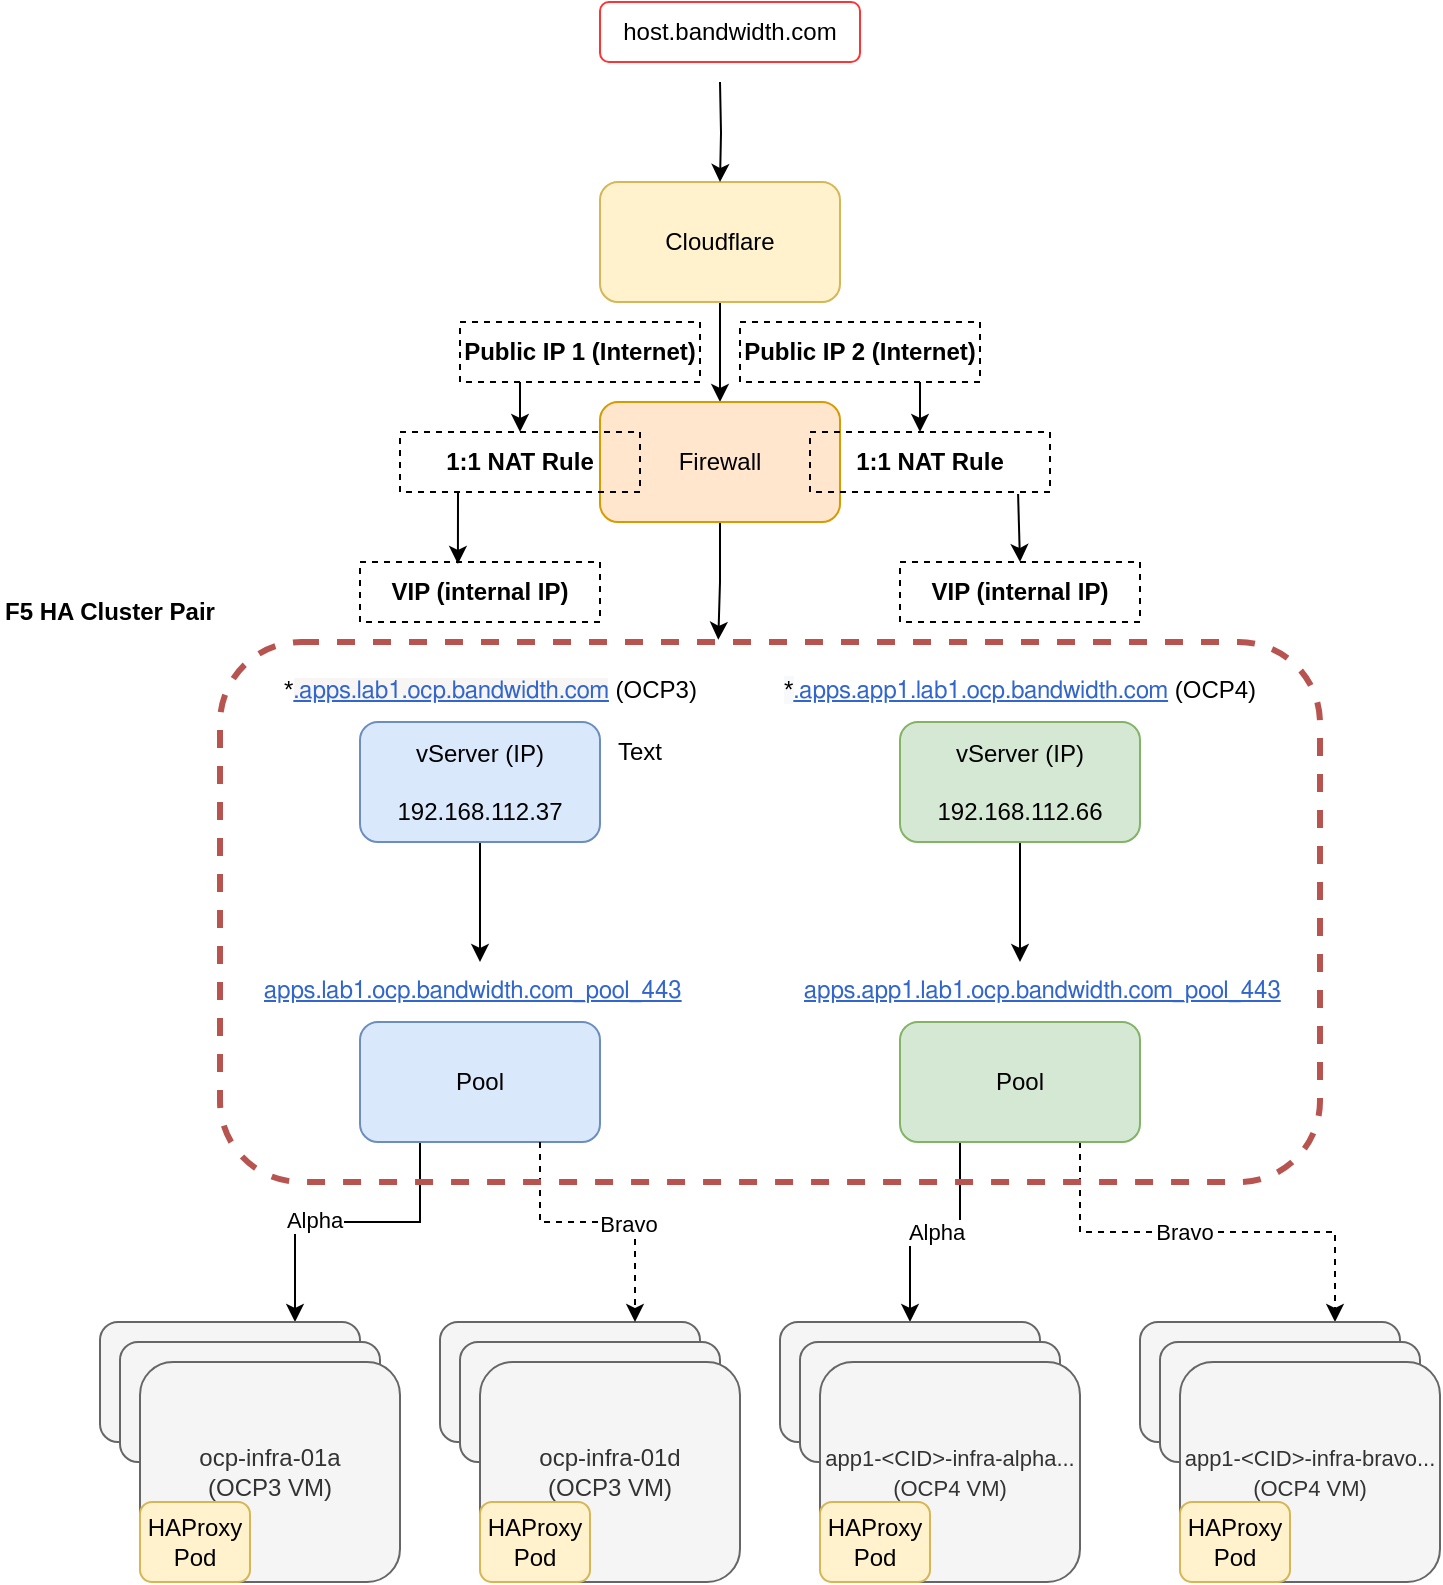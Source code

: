 <mxfile version="20.3.3" type="github">
  <diagram id="TCDswJjDwNzpMDkBt3JM" name="Page-1">
    <mxGraphModel dx="798" dy="769" grid="1" gridSize="10" guides="1" tooltips="1" connect="1" arrows="1" fold="1" page="1" pageScale="1" pageWidth="850" pageHeight="1100" math="0" shadow="0">
      <root>
        <mxCell id="0" />
        <mxCell id="1" parent="0" />
        <mxCell id="CugYbbwGqNb5f2R3cSzR-5" style="edgeStyle=orthogonalEdgeStyle;rounded=0;orthogonalLoop=1;jettySize=auto;html=1;" parent="1" source="CugYbbwGqNb5f2R3cSzR-1" edge="1">
          <mxGeometry relative="1" as="geometry">
            <mxPoint x="330" y="550" as="targetPoint" />
          </mxGeometry>
        </mxCell>
        <mxCell id="CugYbbwGqNb5f2R3cSzR-1" value="vServer (IP)&lt;br&gt;&lt;br&gt;192.168.112.37" style="rounded=1;whiteSpace=wrap;html=1;fillColor=#dae8fc;strokeColor=#6c8ebf;" parent="1" vertex="1">
          <mxGeometry x="270" y="430" width="120" height="60" as="geometry" />
        </mxCell>
        <mxCell id="CugYbbwGqNb5f2R3cSzR-7" style="edgeStyle=orthogonalEdgeStyle;rounded=0;orthogonalLoop=1;jettySize=auto;html=1;" parent="1" source="CugYbbwGqNb5f2R3cSzR-2" edge="1">
          <mxGeometry relative="1" as="geometry">
            <mxPoint x="600" y="550" as="targetPoint" />
          </mxGeometry>
        </mxCell>
        <mxCell id="CugYbbwGqNb5f2R3cSzR-2" value="vServer (IP)&lt;br&gt;&lt;br&gt;192.168.112.66" style="rounded=1;whiteSpace=wrap;html=1;fillColor=#d5e8d4;strokeColor=#82b366;" parent="1" vertex="1">
          <mxGeometry x="540" y="430" width="120" height="60" as="geometry" />
        </mxCell>
        <mxCell id="CugYbbwGqNb5f2R3cSzR-3" value="&lt;span style=&quot;color: rgb(0 , 0 , 0) ; font-family: &amp;#34;helvetica&amp;#34; ; font-size: 12px ; font-style: normal ; font-weight: 400 ; letter-spacing: normal ; text-align: center ; text-indent: 0px ; text-transform: none ; word-spacing: 0px ; background-color: rgb(248 , 249 , 250) ; display: inline ; float: none&quot;&gt;*&lt;/span&gt;&lt;a id=&quot;&quot; title=&quot;&quot; target=&quot;&quot; class=&quot;&quot; href=&quot;https://lb-01a.lab1.bwnet.us/tmui/Control/jspmap/tmui/locallb/virtual_server/properties.jsp?name=/platform/star.apps.app1.lab1.ocp.bandwidth.com_vs_443&quot; style=&quot;font-size: 12px ; font-style: normal ; font-weight: 400 ; letter-spacing: normal ; text-indent: 0px ; text-transform: none ; word-spacing: 0px ; color: rgb(51 , 102 , 204) ; cursor: pointer ; font-family: &amp;#34;freesans&amp;#34; , &amp;#34;arial&amp;#34; , &amp;#34;helvetica&amp;#34; , sans-serif ; text-align: -webkit-left ; background-color: rgb(255 , 255 , 255)&quot;&gt;.apps.app1.lab1.ocp.bandwidth.com&lt;/a&gt;&amp;nbsp;(OCP4)" style="text;whiteSpace=wrap;html=1;" parent="1" vertex="1">
          <mxGeometry x="480" y="400" width="220" height="30" as="geometry" />
        </mxCell>
        <mxCell id="CugYbbwGqNb5f2R3cSzR-4" value="*&lt;a id=&quot;&quot; title=&quot;&quot; target=&quot;&quot; class=&quot;&quot; href=&quot;https://lb-01a.lab1.bwnet.us/tmui/Control/jspmap/tmui/locallb/virtual_server/properties.jsp?name=/Common/star.apps.lab1.ocp.bandwidth.com_vs_443&quot; style=&quot;font-size: 12px ; text-decoration: underline ; color: rgb(51 , 102 , 204) ; cursor: pointer ; font-family: &amp;#34;freesans&amp;#34; , &amp;#34;arial&amp;#34; , &amp;#34;helvetica&amp;#34; , sans-serif ; font-style: normal ; font-weight: 400 ; letter-spacing: normal ; text-align: -webkit-left ; text-indent: 0px ; text-transform: none ; word-spacing: 0px ; background-color: rgb(247 , 246 , 245)&quot;&gt;.apps.lab1.ocp.bandwidth.com&lt;/a&gt;&amp;nbsp;(OCP3)" style="text;whiteSpace=wrap;html=1;" parent="1" vertex="1">
          <mxGeometry x="230" y="400" width="250" height="30" as="geometry" />
        </mxCell>
        <mxCell id="CugYbbwGqNb5f2R3cSzR-13" style="edgeStyle=orthogonalEdgeStyle;rounded=0;orthogonalLoop=1;jettySize=auto;html=1;entryX=0.75;entryY=0;entryDx=0;entryDy=0;exitX=0.25;exitY=1;exitDx=0;exitDy=0;" parent="1" source="CugYbbwGqNb5f2R3cSzR-6" target="CugYbbwGqNb5f2R3cSzR-9" edge="1">
          <mxGeometry relative="1" as="geometry">
            <Array as="points">
              <mxPoint x="300" y="680" />
              <mxPoint x="238" y="680" />
            </Array>
          </mxGeometry>
        </mxCell>
        <mxCell id="CugYbbwGqNb5f2R3cSzR-27" value="Alpha" style="edgeLabel;html=1;align=center;verticalAlign=middle;resizable=0;points=[];" parent="CugYbbwGqNb5f2R3cSzR-13" vertex="1" connectable="0">
          <mxGeometry x="0.219" y="-1" relative="1" as="geometry">
            <mxPoint as="offset" />
          </mxGeometry>
        </mxCell>
        <mxCell id="CugYbbwGqNb5f2R3cSzR-6" value="Pool" style="rounded=1;whiteSpace=wrap;html=1;fillColor=#dae8fc;strokeColor=#6c8ebf;" parent="1" vertex="1">
          <mxGeometry x="270" y="580" width="120" height="60" as="geometry" />
        </mxCell>
        <mxCell id="CugYbbwGqNb5f2R3cSzR-17" value="Alpha" style="edgeStyle=orthogonalEdgeStyle;rounded=0;orthogonalLoop=1;jettySize=auto;html=1;entryX=0.5;entryY=0;entryDx=0;entryDy=0;exitX=0.25;exitY=1;exitDx=0;exitDy=0;" parent="1" source="CugYbbwGqNb5f2R3cSzR-8" target="CugYbbwGqNb5f2R3cSzR-14" edge="1">
          <mxGeometry relative="1" as="geometry" />
        </mxCell>
        <mxCell id="CugYbbwGqNb5f2R3cSzR-34" style="edgeStyle=orthogonalEdgeStyle;rounded=0;orthogonalLoop=1;jettySize=auto;html=1;entryX=0.75;entryY=0;entryDx=0;entryDy=0;exitX=0.75;exitY=1;exitDx=0;exitDy=0;dashed=1;" parent="1" source="CugYbbwGqNb5f2R3cSzR-8" target="CugYbbwGqNb5f2R3cSzR-30" edge="1">
          <mxGeometry relative="1" as="geometry" />
        </mxCell>
        <mxCell id="CugYbbwGqNb5f2R3cSzR-35" value="Bravo" style="edgeLabel;html=1;align=center;verticalAlign=middle;resizable=0;points=[];" parent="CugYbbwGqNb5f2R3cSzR-34" vertex="1" connectable="0">
          <mxGeometry x="-0.108" relative="1" as="geometry">
            <mxPoint as="offset" />
          </mxGeometry>
        </mxCell>
        <mxCell id="CugYbbwGqNb5f2R3cSzR-8" value="Pool" style="rounded=1;whiteSpace=wrap;html=1;fillColor=#d5e8d4;strokeColor=#82b366;" parent="1" vertex="1">
          <mxGeometry x="540" y="580" width="120" height="60" as="geometry" />
        </mxCell>
        <mxCell id="CugYbbwGqNb5f2R3cSzR-9" value="ocp-infra-01a (VM)" style="rounded=1;whiteSpace=wrap;html=1;fillColor=#f5f5f5;strokeColor=#666666;fontColor=#333333;" parent="1" vertex="1">
          <mxGeometry x="140" y="730" width="130" height="60" as="geometry" />
        </mxCell>
        <mxCell id="CugYbbwGqNb5f2R3cSzR-10" value="ocp-infra-01a (VM)" style="rounded=1;whiteSpace=wrap;html=1;fillColor=#f5f5f5;strokeColor=#666666;fontColor=#333333;" parent="1" vertex="1">
          <mxGeometry x="150" y="740" width="130" height="60" as="geometry" />
        </mxCell>
        <mxCell id="CugYbbwGqNb5f2R3cSzR-11" value="ocp-infra-01a &lt;br&gt;(OCP3 VM)" style="rounded=1;whiteSpace=wrap;html=1;fillColor=#f5f5f5;strokeColor=#666666;fontColor=#333333;" parent="1" vertex="1">
          <mxGeometry x="160" y="750" width="130" height="110" as="geometry" />
        </mxCell>
        <mxCell id="CugYbbwGqNb5f2R3cSzR-14" value="ocp-infra-01a (VM)" style="rounded=1;whiteSpace=wrap;html=1;fillColor=#f5f5f5;strokeColor=#666666;fontColor=#333333;" parent="1" vertex="1">
          <mxGeometry x="480" y="730" width="130" height="60" as="geometry" />
        </mxCell>
        <mxCell id="CugYbbwGqNb5f2R3cSzR-15" value="ocp-infra-01a (VM)" style="rounded=1;whiteSpace=wrap;html=1;fillColor=#f5f5f5;strokeColor=#666666;fontColor=#333333;" parent="1" vertex="1">
          <mxGeometry x="490" y="740" width="130" height="60" as="geometry" />
        </mxCell>
        <mxCell id="CugYbbwGqNb5f2R3cSzR-16" value="&lt;font style=&quot;font-size: 11px&quot;&gt;app1-&amp;lt;CID&amp;gt;-infra-alpha... (OCP4 VM)&lt;/font&gt;" style="rounded=1;whiteSpace=wrap;html=1;fillColor=#f5f5f5;strokeColor=#666666;fontColor=#333333;" parent="1" vertex="1">
          <mxGeometry x="500" y="750" width="130" height="110" as="geometry" />
        </mxCell>
        <mxCell id="CugYbbwGqNb5f2R3cSzR-18" value="HAProxy Pod" style="rounded=1;whiteSpace=wrap;html=1;fillColor=#fff2cc;strokeColor=#d6b656;" parent="1" vertex="1">
          <mxGeometry x="160" y="820" width="55" height="40" as="geometry" />
        </mxCell>
        <mxCell id="CugYbbwGqNb5f2R3cSzR-19" value="HAProxy Pod" style="rounded=1;whiteSpace=wrap;html=1;fillColor=#fff2cc;strokeColor=#d6b656;" parent="1" vertex="1">
          <mxGeometry x="500" y="820" width="55" height="40" as="geometry" />
        </mxCell>
        <mxCell id="CugYbbwGqNb5f2R3cSzR-21" value="&lt;meta charset=&quot;utf-8&quot;&gt;&lt;a id=&quot;&quot; title=&quot;&quot; target=&quot;&quot; class=&quot;&quot; href=&quot;https://lb-01a.lab1.bwnet.us/tmui/Control/jspmap/tmui/locallb/pool/properties.jsp?name=/Common/apps.lab1.ocp.bandwidth.com_pool_443&quot; style=&quot;font-size: 12px; text-decoration: underline; color: rgb(51, 102, 204); cursor: pointer; font-family: freesans, arial, helvetica, sans-serif; font-style: normal; font-weight: 400; letter-spacing: normal; text-align: -webkit-left; text-indent: 0px; text-transform: none; word-spacing: 0px; background-color: rgb(255, 255, 255);&quot;&gt;apps.lab1.ocp.bandwidth.com_pool_443&lt;/a&gt;" style="text;whiteSpace=wrap;html=1;" parent="1" vertex="1">
          <mxGeometry x="220" y="550" width="240" height="30" as="geometry" />
        </mxCell>
        <mxCell id="CugYbbwGqNb5f2R3cSzR-22" value="&lt;meta charset=&quot;utf-8&quot;&gt;&lt;a id=&quot;&quot; title=&quot;&quot; target=&quot;&quot; class=&quot;&quot; href=&quot;https://lb-01a.lab1.bwnet.us/tmui/Control/jspmap/tmui/locallb/pool/properties.jsp?name=/platform/apps.app1.lab1.ocp.bandwidth.com_pool_443&quot; style=&quot;font-size: 12px; text-decoration: underline; color: rgb(51, 102, 204); cursor: pointer; font-family: freesans, arial, helvetica, sans-serif; font-style: normal; font-weight: 400; letter-spacing: normal; text-align: -webkit-left; text-indent: 0px; text-transform: none; word-spacing: 0px; background-color: rgb(255, 255, 255);&quot;&gt;apps.app1.lab1.ocp.bandwidth.com_pool_443&lt;/a&gt;" style="text;whiteSpace=wrap;html=1;" parent="1" vertex="1">
          <mxGeometry x="490" y="550" width="270" height="30" as="geometry" />
        </mxCell>
        <mxCell id="CugYbbwGqNb5f2R3cSzR-23" value="ocp-infra-01a (VM)" style="rounded=1;whiteSpace=wrap;html=1;fillColor=#f5f5f5;strokeColor=#666666;fontColor=#333333;" parent="1" vertex="1">
          <mxGeometry x="310" y="730" width="130" height="60" as="geometry" />
        </mxCell>
        <mxCell id="CugYbbwGqNb5f2R3cSzR-24" value="ocp-infra-01a (VM)" style="rounded=1;whiteSpace=wrap;html=1;fillColor=#f5f5f5;strokeColor=#666666;fontColor=#333333;" parent="1" vertex="1">
          <mxGeometry x="320" y="740" width="130" height="60" as="geometry" />
        </mxCell>
        <mxCell id="CugYbbwGqNb5f2R3cSzR-25" value="ocp-infra-01d&lt;br&gt;(OCP3 VM)" style="rounded=1;whiteSpace=wrap;html=1;fillColor=#f5f5f5;strokeColor=#666666;fontColor=#333333;" parent="1" vertex="1">
          <mxGeometry x="330" y="750" width="130" height="110" as="geometry" />
        </mxCell>
        <mxCell id="CugYbbwGqNb5f2R3cSzR-26" value="HAProxy Pod" style="rounded=1;whiteSpace=wrap;html=1;fillColor=#fff2cc;strokeColor=#d6b656;" parent="1" vertex="1">
          <mxGeometry x="330" y="820" width="55" height="40" as="geometry" />
        </mxCell>
        <mxCell id="CugYbbwGqNb5f2R3cSzR-28" style="edgeStyle=orthogonalEdgeStyle;rounded=0;orthogonalLoop=1;jettySize=auto;html=1;entryX=0.75;entryY=0;entryDx=0;entryDy=0;exitX=0.75;exitY=1;exitDx=0;exitDy=0;dashed=1;" parent="1" source="CugYbbwGqNb5f2R3cSzR-6" target="CugYbbwGqNb5f2R3cSzR-23" edge="1">
          <mxGeometry relative="1" as="geometry">
            <mxPoint x="340" y="650" as="sourcePoint" />
            <mxPoint x="390" y="730" as="targetPoint" />
            <Array as="points">
              <mxPoint x="360" y="680" />
              <mxPoint x="408" y="680" />
            </Array>
          </mxGeometry>
        </mxCell>
        <mxCell id="CugYbbwGqNb5f2R3cSzR-29" value="Bravo" style="edgeLabel;html=1;align=center;verticalAlign=middle;resizable=0;points=[];" parent="CugYbbwGqNb5f2R3cSzR-28" vertex="1" connectable="0">
          <mxGeometry x="0.219" y="-1" relative="1" as="geometry">
            <mxPoint as="offset" />
          </mxGeometry>
        </mxCell>
        <mxCell id="CugYbbwGqNb5f2R3cSzR-30" value="ocp-infra-01a (VM)" style="rounded=1;whiteSpace=wrap;html=1;fillColor=#f5f5f5;strokeColor=#666666;fontColor=#333333;" parent="1" vertex="1">
          <mxGeometry x="660" y="730" width="130" height="60" as="geometry" />
        </mxCell>
        <mxCell id="CugYbbwGqNb5f2R3cSzR-31" value="ocp-infra-01a (VM)" style="rounded=1;whiteSpace=wrap;html=1;fillColor=#f5f5f5;strokeColor=#666666;fontColor=#333333;" parent="1" vertex="1">
          <mxGeometry x="670" y="740" width="130" height="60" as="geometry" />
        </mxCell>
        <mxCell id="CugYbbwGqNb5f2R3cSzR-32" value="&lt;font style=&quot;font-size: 11px&quot;&gt;app1-&amp;lt;CID&amp;gt;-infra-bravo...&lt;br&gt;(OCP4 VM)&lt;/font&gt;" style="rounded=1;whiteSpace=wrap;html=1;fillColor=#f5f5f5;strokeColor=#666666;fontColor=#333333;" parent="1" vertex="1">
          <mxGeometry x="680" y="750" width="130" height="110" as="geometry" />
        </mxCell>
        <mxCell id="CugYbbwGqNb5f2R3cSzR-33" value="HAProxy Pod" style="rounded=1;whiteSpace=wrap;html=1;fillColor=#fff2cc;strokeColor=#d6b656;" parent="1" vertex="1">
          <mxGeometry x="680" y="820" width="55" height="40" as="geometry" />
        </mxCell>
        <mxCell id="CugYbbwGqNb5f2R3cSzR-36" value="" style="rounded=1;whiteSpace=wrap;html=1;fontSize=11;fillColor=none;strokeColor=#b85450;dashed=1;strokeWidth=3;" parent="1" vertex="1">
          <mxGeometry x="200" y="390" width="550" height="270" as="geometry" />
        </mxCell>
        <mxCell id="CugYbbwGqNb5f2R3cSzR-37" value="&lt;font style=&quot;font-size: 12px&quot;&gt;&lt;b&gt;F5 HA Cluster Pair&lt;/b&gt;&lt;/font&gt;" style="text;html=1;strokeColor=none;fillColor=none;align=center;verticalAlign=middle;whiteSpace=wrap;rounded=0;dashed=1;fontSize=11;" parent="1" vertex="1">
          <mxGeometry x="90" y="360" width="110" height="30" as="geometry" />
        </mxCell>
        <mxCell id="V2OBl8z_iix-b06xDpgp-5" style="edgeStyle=orthogonalEdgeStyle;rounded=0;orthogonalLoop=1;jettySize=auto;html=1;entryX=0.5;entryY=0;entryDx=0;entryDy=0;" parent="1" source="V2OBl8z_iix-b06xDpgp-1" target="V2OBl8z_iix-b06xDpgp-2" edge="1">
          <mxGeometry relative="1" as="geometry" />
        </mxCell>
        <mxCell id="V2OBl8z_iix-b06xDpgp-1" value="Cloudflare" style="rounded=1;whiteSpace=wrap;html=1;fillColor=#fff2cc;strokeColor=#d6b656;" parent="1" vertex="1">
          <mxGeometry x="390" y="160" width="120" height="60" as="geometry" />
        </mxCell>
        <mxCell id="V2OBl8z_iix-b06xDpgp-6" style="edgeStyle=orthogonalEdgeStyle;rounded=0;orthogonalLoop=1;jettySize=auto;html=1;entryX=0.453;entryY=-0.004;entryDx=0;entryDy=0;entryPerimeter=0;" parent="1" source="V2OBl8z_iix-b06xDpgp-2" target="CugYbbwGqNb5f2R3cSzR-36" edge="1">
          <mxGeometry relative="1" as="geometry" />
        </mxCell>
        <mxCell id="V2OBl8z_iix-b06xDpgp-2" value="Firewall" style="rounded=1;whiteSpace=wrap;html=1;fillColor=#ffe6cc;strokeColor=#d79b00;" parent="1" vertex="1">
          <mxGeometry x="390" y="270" width="120" height="60" as="geometry" />
        </mxCell>
        <mxCell id="V2OBl8z_iix-b06xDpgp-4" style="edgeStyle=orthogonalEdgeStyle;rounded=0;orthogonalLoop=1;jettySize=auto;html=1;entryX=0.5;entryY=0;entryDx=0;entryDy=0;" parent="1" target="V2OBl8z_iix-b06xDpgp-1" edge="1">
          <mxGeometry relative="1" as="geometry">
            <mxPoint x="450" y="110" as="sourcePoint" />
          </mxGeometry>
        </mxCell>
        <mxCell id="V2OBl8z_iix-b06xDpgp-8" value="host.bandwidth.com&lt;br&gt;" style="text;html=1;strokeColor=#FF3333;fillColor=none;align=center;verticalAlign=middle;whiteSpace=wrap;rounded=1;" parent="1" vertex="1">
          <mxGeometry x="390" y="70" width="130" height="30" as="geometry" />
        </mxCell>
        <mxCell id="fPaI-wsB4CBtlUSUe05H-5" style="edgeStyle=orthogonalEdgeStyle;rounded=0;orthogonalLoop=1;jettySize=auto;html=1;exitX=0.75;exitY=1;exitDx=0;exitDy=0;entryX=0.725;entryY=0;entryDx=0;entryDy=0;entryPerimeter=0;" edge="1" parent="1" source="tgkN9TUTbmj1QjbPmG68-1">
          <mxGeometry relative="1" as="geometry">
            <mxPoint x="550" y="285" as="targetPoint" />
          </mxGeometry>
        </mxCell>
        <mxCell id="tgkN9TUTbmj1QjbPmG68-1" value="&lt;b&gt;Public IP 2 (Internet)&lt;/b&gt;" style="text;html=1;strokeColor=default;fillColor=none;align=center;verticalAlign=middle;whiteSpace=wrap;rounded=0;dashed=1;" parent="1" vertex="1">
          <mxGeometry x="460" y="230" width="120" height="30" as="geometry" />
        </mxCell>
        <mxCell id="tgkN9TUTbmj1QjbPmG68-3" value="&lt;b&gt;VIP (internal IP)&lt;/b&gt;" style="text;html=1;strokeColor=default;fillColor=default;align=center;verticalAlign=middle;whiteSpace=wrap;rounded=0;dashed=1;" parent="1" vertex="1">
          <mxGeometry x="540" y="350" width="120" height="30" as="geometry" />
        </mxCell>
        <mxCell id="fPaI-wsB4CBtlUSUe05H-1" value="Text" style="text;html=1;strokeColor=none;fillColor=none;align=center;verticalAlign=middle;whiteSpace=wrap;rounded=0;" vertex="1" parent="1">
          <mxGeometry x="380" y="430" width="60" height="30" as="geometry" />
        </mxCell>
        <mxCell id="fPaI-wsB4CBtlUSUe05H-8" style="edgeStyle=orthogonalEdgeStyle;rounded=0;orthogonalLoop=1;jettySize=auto;html=1;exitX=0.867;exitY=1.033;exitDx=0;exitDy=0;entryX=0.5;entryY=0;entryDx=0;entryDy=0;exitPerimeter=0;" edge="1" parent="1" source="fPaI-wsB4CBtlUSUe05H-6" target="tgkN9TUTbmj1QjbPmG68-3">
          <mxGeometry relative="1" as="geometry" />
        </mxCell>
        <mxCell id="fPaI-wsB4CBtlUSUe05H-6" value="&lt;b&gt;1:1 NAT Rule&lt;/b&gt;" style="text;html=1;strokeColor=default;fillColor=none;align=center;verticalAlign=middle;whiteSpace=wrap;rounded=0;dashed=1;" vertex="1" parent="1">
          <mxGeometry x="495" y="285" width="120" height="30" as="geometry" />
        </mxCell>
        <mxCell id="fPaI-wsB4CBtlUSUe05H-16" style="edgeStyle=orthogonalEdgeStyle;rounded=0;orthogonalLoop=1;jettySize=auto;html=1;exitX=0.25;exitY=1;exitDx=0;exitDy=0;entryX=0.5;entryY=0;entryDx=0;entryDy=0;" edge="1" parent="1" source="fPaI-wsB4CBtlUSUe05H-12" target="fPaI-wsB4CBtlUSUe05H-14">
          <mxGeometry relative="1" as="geometry" />
        </mxCell>
        <mxCell id="fPaI-wsB4CBtlUSUe05H-12" value="&lt;b&gt;Public IP 1 (Internet)&lt;/b&gt;" style="text;html=1;strokeColor=default;fillColor=none;align=center;verticalAlign=middle;whiteSpace=wrap;rounded=0;dashed=1;" vertex="1" parent="1">
          <mxGeometry x="320" y="230" width="120" height="30" as="geometry" />
        </mxCell>
        <mxCell id="fPaI-wsB4CBtlUSUe05H-13" value="&lt;b&gt;VIP (internal IP)&lt;/b&gt;" style="text;html=1;strokeColor=default;fillColor=default;align=center;verticalAlign=middle;whiteSpace=wrap;rounded=0;dashed=1;" vertex="1" parent="1">
          <mxGeometry x="270" y="350" width="120" height="30" as="geometry" />
        </mxCell>
        <mxCell id="fPaI-wsB4CBtlUSUe05H-17" style="edgeStyle=orthogonalEdgeStyle;rounded=0;orthogonalLoop=1;jettySize=auto;html=1;exitX=0.25;exitY=1;exitDx=0;exitDy=0;entryX=0.408;entryY=0.033;entryDx=0;entryDy=0;entryPerimeter=0;" edge="1" parent="1" source="fPaI-wsB4CBtlUSUe05H-14" target="fPaI-wsB4CBtlUSUe05H-13">
          <mxGeometry relative="1" as="geometry" />
        </mxCell>
        <mxCell id="fPaI-wsB4CBtlUSUe05H-14" value="&lt;b&gt;1:1 NAT Rule&lt;/b&gt;" style="text;html=1;strokeColor=default;fillColor=none;align=center;verticalAlign=middle;whiteSpace=wrap;rounded=0;dashed=1;" vertex="1" parent="1">
          <mxGeometry x="290" y="285" width="120" height="30" as="geometry" />
        </mxCell>
      </root>
    </mxGraphModel>
  </diagram>
</mxfile>
